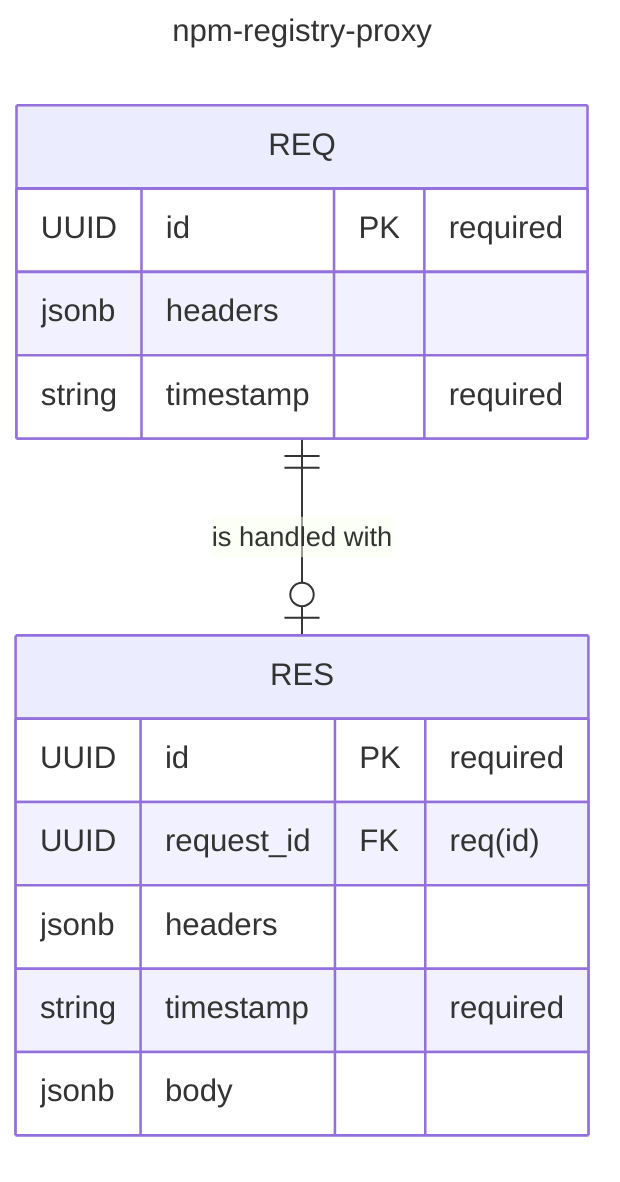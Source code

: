 ---
title: npm-registry-proxy
---
erDiagram
    REQ ||--o| RES: "is handled with"
    REQ {
        UUID id PK "required"
        jsonb headers
        string timestamp "required"
    }
    RES {
        UUID id PK "required"
        UUID request_id FK "req(id)"
        jsonb headers
        string timestamp "required"
        jsonb body
    }